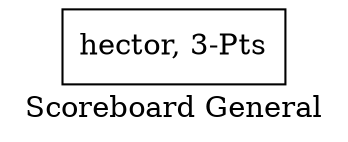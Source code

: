 digraph Scoreboard {
rankdir=LR;
Nodo0[shape=record,label="hector, 3-Pts"];
label="Scoreboard General";
}
